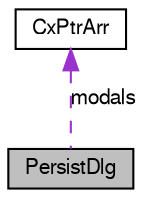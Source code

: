 digraph G
{
  edge [fontname="FreeSans",fontsize="10",labelfontname="FreeSans",labelfontsize="10"];
  node [fontname="FreeSans",fontsize="10",shape=record];
  Node1 [label="PersistDlg",height=0.2,width=0.4,color="black", fillcolor="grey75", style="filled" fontcolor="black"];
  Node2 -> Node1 [dir=back,color="darkorchid3",fontsize="10",style="dashed",label="modals",fontname="FreeSans"];
  Node2 [label="CxPtrArr",height=0.2,width=0.4,color="black", fillcolor="white", style="filled",URL="$class_cx_ptr_arr.html"];
}
